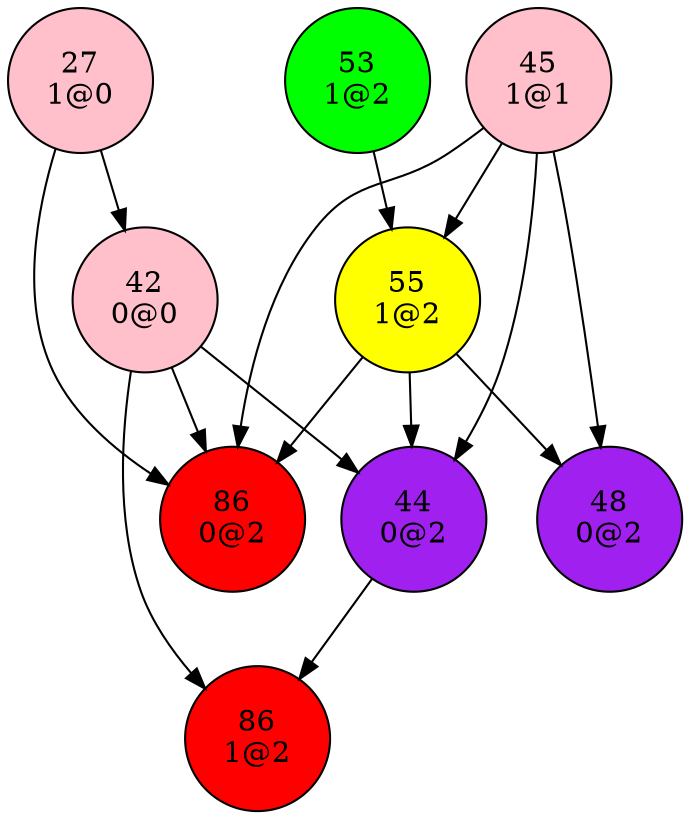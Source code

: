 digraph {
"27
1@0"->"42
0@0";
"27
1@0"->"86
0@2";
"42
0@0"->"44
0@2";
"42
0@0"->"86
0@2";
"42
0@0"->"86
1@2";
"44
0@2"->"86
1@2";
"45
1@1"->"44
0@2";
"45
1@1"->"48
0@2";
"45
1@1"->"55
1@2";
"45
1@1"->"86
0@2";
"48
0@2";
"53
1@2"->"55
1@2";
"55
1@2"->"44
0@2";
"55
1@2"->"48
0@2";
"55
1@2"->"86
0@2";
"86
0@2";
"86
1@2";
"27
1@0"[shape=circle, style=filled, fillcolor=pink];
"42
0@0"[shape=circle, style=filled, fillcolor=pink];
"44
0@2"[shape=circle, style=filled, fillcolor=purple];
"45
1@1"[shape=circle, style=filled, fillcolor=pink];
"48
0@2"[shape=circle, style=filled, fillcolor=purple];
"53
1@2"[shape=circle, style=filled, fillcolor=green];
"55
1@2"[shape=circle, style=filled, fillcolor=yellow];
"86
0@2"[shape=circle, style=filled, fillcolor=red];
"86
1@2"[shape=circle, style=filled, fillcolor=red];
}